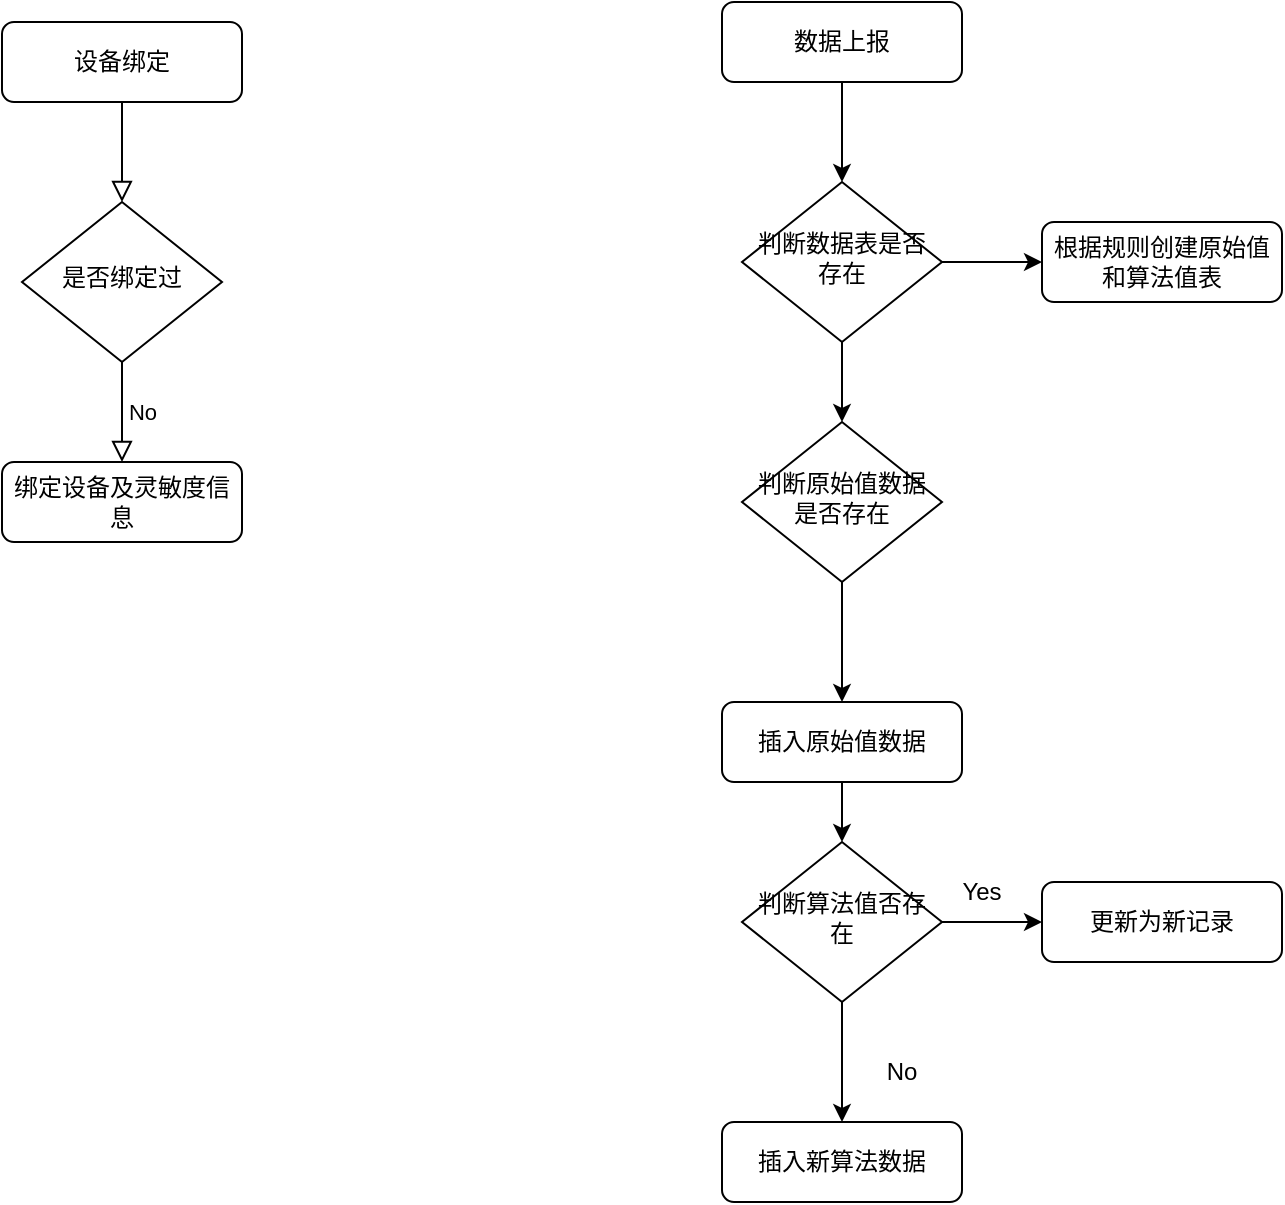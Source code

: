 <mxfile version="21.3.7" type="github">
  <diagram id="C5RBs43oDa-KdzZeNtuy" name="Page-1">
    <mxGraphModel dx="1434" dy="764" grid="1" gridSize="10" guides="1" tooltips="1" connect="1" arrows="1" fold="1" page="1" pageScale="1" pageWidth="827" pageHeight="1169" math="0" shadow="0">
      <root>
        <mxCell id="WIyWlLk6GJQsqaUBKTNV-0" />
        <mxCell id="WIyWlLk6GJQsqaUBKTNV-1" parent="WIyWlLk6GJQsqaUBKTNV-0" />
        <mxCell id="WIyWlLk6GJQsqaUBKTNV-2" value="" style="rounded=0;html=1;jettySize=auto;orthogonalLoop=1;fontSize=11;endArrow=block;endFill=0;endSize=8;strokeWidth=1;shadow=0;labelBackgroundColor=none;edgeStyle=orthogonalEdgeStyle;" parent="WIyWlLk6GJQsqaUBKTNV-1" source="WIyWlLk6GJQsqaUBKTNV-3" target="WIyWlLk6GJQsqaUBKTNV-6" edge="1">
          <mxGeometry relative="1" as="geometry" />
        </mxCell>
        <mxCell id="WIyWlLk6GJQsqaUBKTNV-3" value="设备绑定" style="rounded=1;whiteSpace=wrap;html=1;fontSize=12;glass=0;strokeWidth=1;shadow=0;" parent="WIyWlLk6GJQsqaUBKTNV-1" vertex="1">
          <mxGeometry x="160" y="30" width="120" height="40" as="geometry" />
        </mxCell>
        <mxCell id="WIyWlLk6GJQsqaUBKTNV-5" value="No" style="edgeStyle=orthogonalEdgeStyle;rounded=0;html=1;jettySize=auto;orthogonalLoop=1;fontSize=11;endArrow=block;endFill=0;endSize=8;strokeWidth=1;shadow=0;labelBackgroundColor=none;" parent="WIyWlLk6GJQsqaUBKTNV-1" source="WIyWlLk6GJQsqaUBKTNV-6" target="WIyWlLk6GJQsqaUBKTNV-7" edge="1">
          <mxGeometry y="10" relative="1" as="geometry">
            <mxPoint as="offset" />
          </mxGeometry>
        </mxCell>
        <mxCell id="WIyWlLk6GJQsqaUBKTNV-6" value="是否绑定过" style="rhombus;whiteSpace=wrap;html=1;shadow=0;fontFamily=Helvetica;fontSize=12;align=center;strokeWidth=1;spacing=6;spacingTop=-4;" parent="WIyWlLk6GJQsqaUBKTNV-1" vertex="1">
          <mxGeometry x="170" y="120" width="100" height="80" as="geometry" />
        </mxCell>
        <mxCell id="WIyWlLk6GJQsqaUBKTNV-7" value="绑定设备及灵敏度信息" style="rounded=1;whiteSpace=wrap;html=1;fontSize=12;glass=0;strokeWidth=1;shadow=0;" parent="WIyWlLk6GJQsqaUBKTNV-1" vertex="1">
          <mxGeometry x="160" y="250" width="120" height="40" as="geometry" />
        </mxCell>
        <mxCell id="b91pADQjcffzIh32jjMo-23" value="" style="edgeStyle=orthogonalEdgeStyle;rounded=0;orthogonalLoop=1;jettySize=auto;html=1;" edge="1" parent="WIyWlLk6GJQsqaUBKTNV-1" source="b91pADQjcffzIh32jjMo-1" target="b91pADQjcffzIh32jjMo-4">
          <mxGeometry relative="1" as="geometry" />
        </mxCell>
        <mxCell id="b91pADQjcffzIh32jjMo-1" value="数据上报" style="rounded=1;whiteSpace=wrap;html=1;fontSize=12;glass=0;strokeWidth=1;shadow=0;" vertex="1" parent="WIyWlLk6GJQsqaUBKTNV-1">
          <mxGeometry x="520" y="20" width="120" height="40" as="geometry" />
        </mxCell>
        <mxCell id="b91pADQjcffzIh32jjMo-22" value="" style="edgeStyle=orthogonalEdgeStyle;rounded=0;orthogonalLoop=1;jettySize=auto;html=1;" edge="1" parent="WIyWlLk6GJQsqaUBKTNV-1" source="b91pADQjcffzIh32jjMo-4" target="b91pADQjcffzIh32jjMo-8">
          <mxGeometry relative="1" as="geometry" />
        </mxCell>
        <mxCell id="b91pADQjcffzIh32jjMo-24" value="" style="edgeStyle=orthogonalEdgeStyle;rounded=0;orthogonalLoop=1;jettySize=auto;html=1;" edge="1" parent="WIyWlLk6GJQsqaUBKTNV-1" source="b91pADQjcffzIh32jjMo-4" target="b91pADQjcffzIh32jjMo-5">
          <mxGeometry relative="1" as="geometry" />
        </mxCell>
        <mxCell id="b91pADQjcffzIh32jjMo-4" value="判断数据表是否存在" style="rhombus;whiteSpace=wrap;html=1;shadow=0;fontFamily=Helvetica;fontSize=12;align=center;strokeWidth=1;spacing=6;spacingTop=-4;" vertex="1" parent="WIyWlLk6GJQsqaUBKTNV-1">
          <mxGeometry x="530" y="110" width="100" height="80" as="geometry" />
        </mxCell>
        <mxCell id="b91pADQjcffzIh32jjMo-5" value="根据规则创建原始值和算法值表" style="rounded=1;whiteSpace=wrap;html=1;fontSize=12;glass=0;strokeWidth=1;shadow=0;" vertex="1" parent="WIyWlLk6GJQsqaUBKTNV-1">
          <mxGeometry x="680" y="130" width="120" height="40" as="geometry" />
        </mxCell>
        <mxCell id="b91pADQjcffzIh32jjMo-21" value="" style="edgeStyle=orthogonalEdgeStyle;rounded=0;orthogonalLoop=1;jettySize=auto;html=1;" edge="1" parent="WIyWlLk6GJQsqaUBKTNV-1" source="b91pADQjcffzIh32jjMo-8" target="b91pADQjcffzIh32jjMo-9">
          <mxGeometry relative="1" as="geometry" />
        </mxCell>
        <mxCell id="b91pADQjcffzIh32jjMo-8" value="判断原始值数据是否存在" style="rhombus;whiteSpace=wrap;html=1;shadow=0;fontFamily=Helvetica;fontSize=12;align=center;strokeWidth=1;spacing=6;spacingTop=-4;" vertex="1" parent="WIyWlLk6GJQsqaUBKTNV-1">
          <mxGeometry x="530" y="230" width="100" height="80" as="geometry" />
        </mxCell>
        <mxCell id="b91pADQjcffzIh32jjMo-12" value="" style="edgeStyle=orthogonalEdgeStyle;rounded=0;orthogonalLoop=1;jettySize=auto;html=1;" edge="1" parent="WIyWlLk6GJQsqaUBKTNV-1" source="b91pADQjcffzIh32jjMo-9" target="b91pADQjcffzIh32jjMo-11">
          <mxGeometry relative="1" as="geometry" />
        </mxCell>
        <mxCell id="b91pADQjcffzIh32jjMo-9" value="插入原始值数据" style="rounded=1;whiteSpace=wrap;html=1;fontSize=12;glass=0;strokeWidth=1;shadow=0;" vertex="1" parent="WIyWlLk6GJQsqaUBKTNV-1">
          <mxGeometry x="520" y="370" width="120" height="40" as="geometry" />
        </mxCell>
        <mxCell id="b91pADQjcffzIh32jjMo-15" value="" style="edgeStyle=orthogonalEdgeStyle;rounded=0;orthogonalLoop=1;jettySize=auto;html=1;" edge="1" parent="WIyWlLk6GJQsqaUBKTNV-1" source="b91pADQjcffzIh32jjMo-11" target="b91pADQjcffzIh32jjMo-14">
          <mxGeometry relative="1" as="geometry" />
        </mxCell>
        <mxCell id="b91pADQjcffzIh32jjMo-16" value="" style="edgeStyle=orthogonalEdgeStyle;rounded=0;orthogonalLoop=1;jettySize=auto;html=1;" edge="1" parent="WIyWlLk6GJQsqaUBKTNV-1" source="b91pADQjcffzIh32jjMo-11" target="b91pADQjcffzIh32jjMo-13">
          <mxGeometry relative="1" as="geometry" />
        </mxCell>
        <mxCell id="b91pADQjcffzIh32jjMo-11" value="判断算法值否存在" style="rhombus;whiteSpace=wrap;html=1;shadow=0;fontFamily=Helvetica;fontSize=12;align=center;strokeWidth=1;spacing=6;spacingTop=-4;" vertex="1" parent="WIyWlLk6GJQsqaUBKTNV-1">
          <mxGeometry x="530" y="440" width="100" height="80" as="geometry" />
        </mxCell>
        <mxCell id="b91pADQjcffzIh32jjMo-13" value="插入新算法数据" style="rounded=1;whiteSpace=wrap;html=1;fontSize=12;glass=0;strokeWidth=1;shadow=0;" vertex="1" parent="WIyWlLk6GJQsqaUBKTNV-1">
          <mxGeometry x="520" y="580" width="120" height="40" as="geometry" />
        </mxCell>
        <mxCell id="b91pADQjcffzIh32jjMo-14" value="更新为新记录" style="rounded=1;whiteSpace=wrap;html=1;fontSize=12;glass=0;strokeWidth=1;shadow=0;" vertex="1" parent="WIyWlLk6GJQsqaUBKTNV-1">
          <mxGeometry x="680" y="460" width="120" height="40" as="geometry" />
        </mxCell>
        <mxCell id="b91pADQjcffzIh32jjMo-18" value="Yes" style="text;strokeColor=none;align=center;fillColor=none;html=1;verticalAlign=middle;whiteSpace=wrap;rounded=0;" vertex="1" parent="WIyWlLk6GJQsqaUBKTNV-1">
          <mxGeometry x="620" y="450" width="60" height="30" as="geometry" />
        </mxCell>
        <mxCell id="b91pADQjcffzIh32jjMo-19" value="No" style="text;strokeColor=none;align=center;fillColor=none;html=1;verticalAlign=middle;whiteSpace=wrap;rounded=0;" vertex="1" parent="WIyWlLk6GJQsqaUBKTNV-1">
          <mxGeometry x="580" y="540" width="60" height="30" as="geometry" />
        </mxCell>
      </root>
    </mxGraphModel>
  </diagram>
</mxfile>
